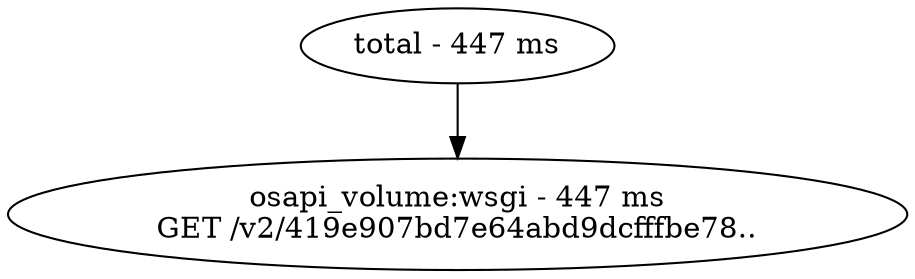 digraph {
	0 [label="total - 447 ms"]
	1 [label="osapi_volume:wsgi - 447 ms\nGET /v2/419e907bd7e64abd9dcfffbe78.."]
		0 -> 1
}